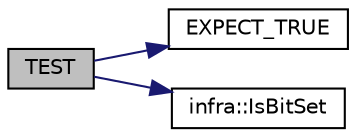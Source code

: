 digraph "TEST"
{
 // INTERACTIVE_SVG=YES
  edge [fontname="Helvetica",fontsize="10",labelfontname="Helvetica",labelfontsize="10"];
  node [fontname="Helvetica",fontsize="10",shape=record];
  rankdir="LR";
  Node23 [label="TEST",height=0.2,width=0.4,color="black", fillcolor="grey75", style="filled", fontcolor="black"];
  Node23 -> Node24 [color="midnightblue",fontsize="10",style="solid",fontname="Helvetica"];
  Node24 [label="EXPECT_TRUE",height=0.2,width=0.4,color="black", fillcolor="white", style="filled",URL="$d6/def/_test_json_8cpp.html#a84dbe6e62bbec23a120a258315c7b6dc"];
  Node23 -> Node25 [color="midnightblue",fontsize="10",style="solid",fontname="Helvetica"];
  Node25 [label="infra::IsBitSet",height=0.2,width=0.4,color="black", fillcolor="white", style="filled",URL="$d0/de3/namespaceinfra.html#a57484e6e3c26ee85e2ef0a8cf3c8c5f7"];
}
